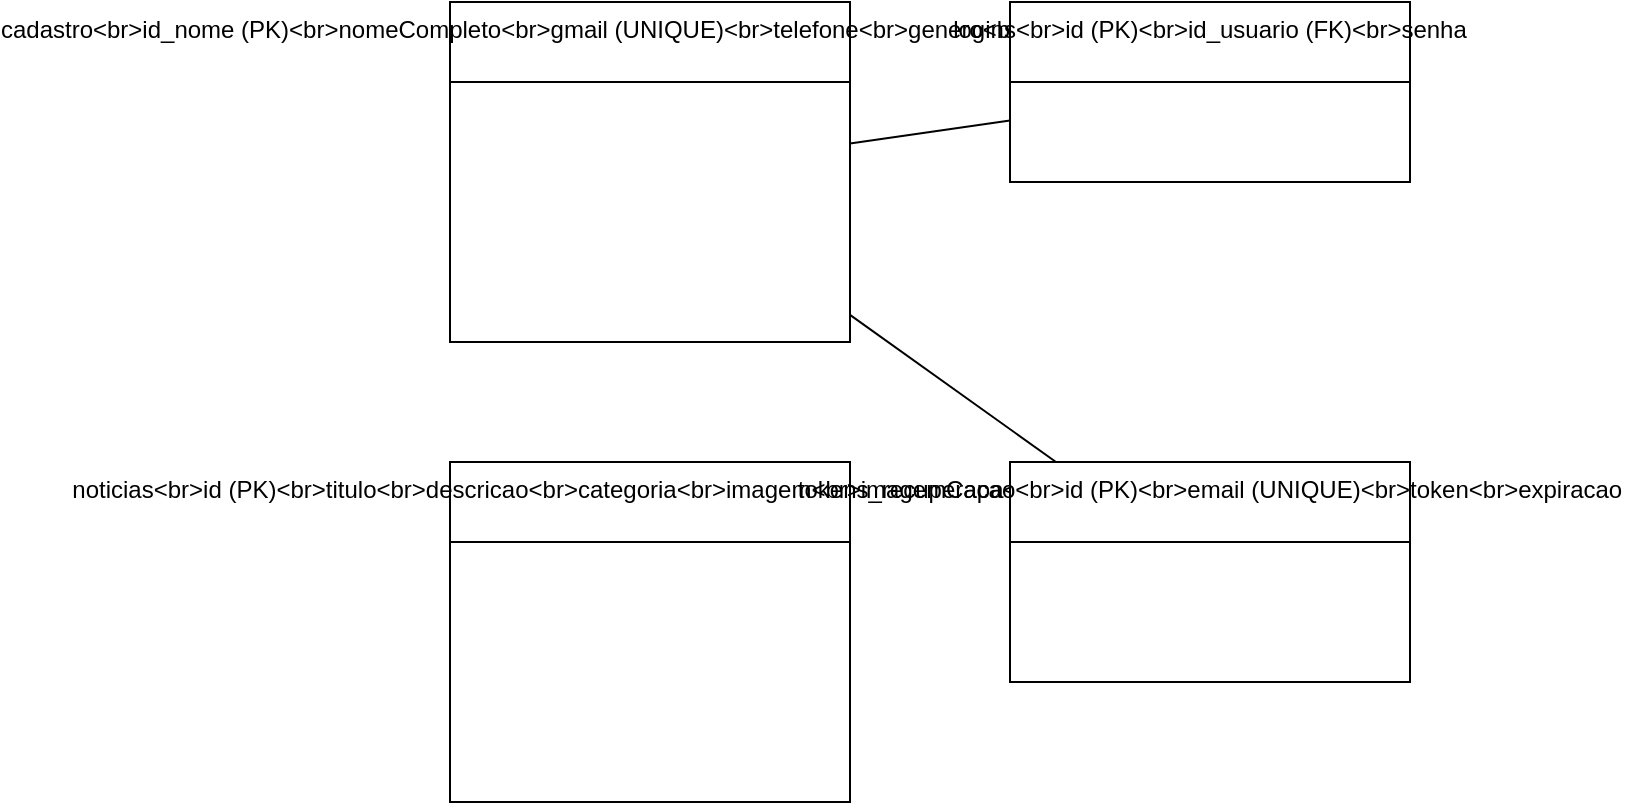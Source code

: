 <?xml version="1.0" ?>
<mxfile>
  <diagram name="MER">
    <mxGraphModel dx="1120" dy="720" grid="1" gridSize="10" guides="1" tooltips="1" connect="1" arrows="1" fold="1" page="1" pageScale="1" pageWidth="827" pageHeight="1169" math="0" shadow="0">
      <root>
        <mxCell id="0"/>
        <mxCell id="1" parent="0"/>
        <mxCell id="cadastro" value="cadastro&lt;br&gt;id_nome (PK)&lt;br&gt;nomeCompleto&lt;br&gt;gmail (UNIQUE)&lt;br&gt;telefone&lt;br&gt;genero&lt;br&gt;senha&lt;br&gt;data_cadastro" style="shape=swimlane;verticalAlign=top;" vertex="1" parent="1">
          <mxGeometry x="20" y="20" width="200" height="170" as="geometry"/>
        </mxCell>
        <mxCell id="logins" value="logins&lt;br&gt;id (PK)&lt;br&gt;id_usuario (FK)&lt;br&gt;senha" style="shape=swimlane;verticalAlign=top;" vertex="1" parent="1">
          <mxGeometry x="300" y="20" width="200" height="90" as="geometry"/>
        </mxCell>
        <mxCell id="noticias" value="noticias&lt;br&gt;id (PK)&lt;br&gt;titulo&lt;br&gt;descricao&lt;br&gt;categoria&lt;br&gt;imagem&lt;br&gt;imagemCapa&lt;br&gt;data_publicacao" style="shape=swimlane;verticalAlign=top;" vertex="1" parent="1">
          <mxGeometry x="20" y="250" width="200" height="170" as="geometry"/>
        </mxCell>
        <mxCell id="tokens_recuperacao" value="tokens_recuperacao&lt;br&gt;id (PK)&lt;br&gt;email (UNIQUE)&lt;br&gt;token&lt;br&gt;expiracao" style="shape=swimlane;verticalAlign=top;" vertex="1" parent="1">
          <mxGeometry x="300" y="250" width="200" height="110" as="geometry"/>
        </mxCell>
        <mxCell id="r1" style="endArrow=none;" edge="1" parent="1" source="logins" target="cadastro">
          <mxGeometry relative="1" as="geometry"/>
        </mxCell>
        <mxCell id="r2" style="endArrow=none;" edge="1" parent="1" source="tokens_recuperacao" target="cadastro">
          <mxGeometry relative="1" as="geometry"/>
        </mxCell>
      </root>
    </mxGraphModel>
  </diagram>
</mxfile>
